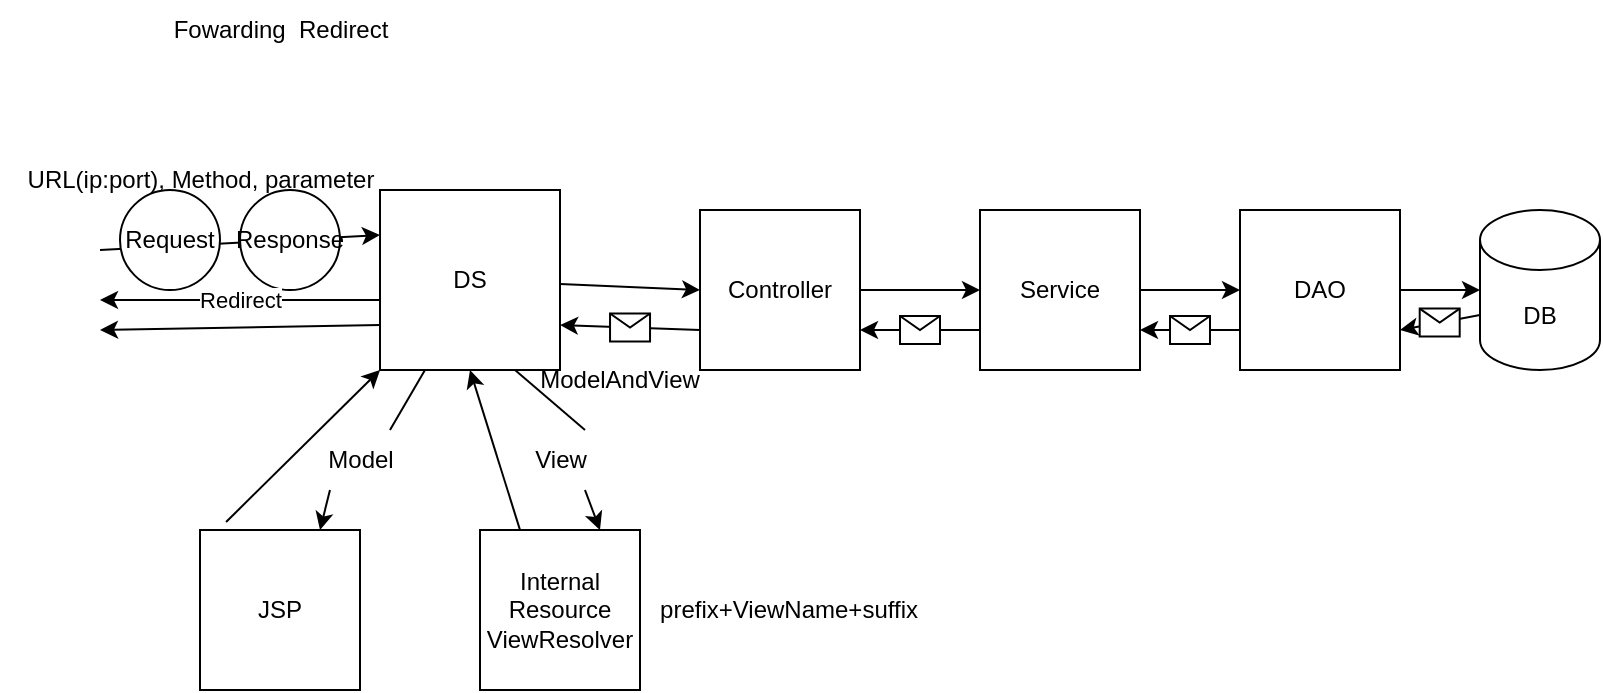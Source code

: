 <mxfile version="20.8.17" type="github">
  <diagram name="페이지-1" id="8VsX6u2GSIh2Y2j6Jof8">
    <mxGraphModel dx="1123" dy="663" grid="1" gridSize="10" guides="1" tooltips="1" connect="1" arrows="1" fold="1" page="1" pageScale="1" pageWidth="827" pageHeight="1169" math="0" shadow="0">
      <root>
        <mxCell id="0" />
        <mxCell id="1" parent="0" />
        <mxCell id="Co6OWSpJsQyxa1vnx8kF-1" value="DB" style="shape=cylinder3;whiteSpace=wrap;html=1;boundedLbl=1;backgroundOutline=1;size=15;" vertex="1" parent="1">
          <mxGeometry x="740" y="120" width="60" height="80" as="geometry" />
        </mxCell>
        <mxCell id="Co6OWSpJsQyxa1vnx8kF-2" value="DAO" style="whiteSpace=wrap;html=1;aspect=fixed;" vertex="1" parent="1">
          <mxGeometry x="620" y="120" width="80" height="80" as="geometry" />
        </mxCell>
        <mxCell id="Co6OWSpJsQyxa1vnx8kF-3" value="Service" style="whiteSpace=wrap;html=1;aspect=fixed;" vertex="1" parent="1">
          <mxGeometry x="490" y="120" width="80" height="80" as="geometry" />
        </mxCell>
        <mxCell id="Co6OWSpJsQyxa1vnx8kF-4" value="Controller" style="whiteSpace=wrap;html=1;aspect=fixed;" vertex="1" parent="1">
          <mxGeometry x="350" y="120" width="80" height="80" as="geometry" />
        </mxCell>
        <mxCell id="Co6OWSpJsQyxa1vnx8kF-5" value="JSP" style="whiteSpace=wrap;html=1;aspect=fixed;" vertex="1" parent="1">
          <mxGeometry x="100" y="280" width="80" height="80" as="geometry" />
        </mxCell>
        <mxCell id="Co6OWSpJsQyxa1vnx8kF-6" value="DS" style="whiteSpace=wrap;html=1;aspect=fixed;" vertex="1" parent="1">
          <mxGeometry x="190" y="110" width="90" height="90" as="geometry" />
        </mxCell>
        <mxCell id="Co6OWSpJsQyxa1vnx8kF-7" value="Internal&lt;br&gt;Resource&lt;br&gt;ViewResolver" style="whiteSpace=wrap;html=1;aspect=fixed;" vertex="1" parent="1">
          <mxGeometry x="240" y="280" width="80" height="80" as="geometry" />
        </mxCell>
        <mxCell id="Co6OWSpJsQyxa1vnx8kF-9" value="" style="endArrow=classic;html=1;rounded=0;" edge="1" parent="1" source="Co6OWSpJsQyxa1vnx8kF-6">
          <mxGeometry width="50" height="50" relative="1" as="geometry">
            <mxPoint x="360" y="210" as="sourcePoint" />
            <mxPoint x="350" y="160" as="targetPoint" />
          </mxGeometry>
        </mxCell>
        <mxCell id="Co6OWSpJsQyxa1vnx8kF-10" value="" style="endArrow=classic;html=1;rounded=0;" edge="1" parent="1" source="Co6OWSpJsQyxa1vnx8kF-4">
          <mxGeometry width="50" height="50" relative="1" as="geometry">
            <mxPoint x="470" y="210" as="sourcePoint" />
            <mxPoint x="490" y="160" as="targetPoint" />
          </mxGeometry>
        </mxCell>
        <mxCell id="Co6OWSpJsQyxa1vnx8kF-11" value="" style="endArrow=classic;html=1;rounded=0;" edge="1" parent="1" source="Co6OWSpJsQyxa1vnx8kF-3">
          <mxGeometry width="50" height="50" relative="1" as="geometry">
            <mxPoint x="610" y="210" as="sourcePoint" />
            <mxPoint x="620" y="160" as="targetPoint" />
          </mxGeometry>
        </mxCell>
        <mxCell id="Co6OWSpJsQyxa1vnx8kF-12" value="" style="endArrow=classic;html=1;rounded=0;exitX=1;exitY=0.5;exitDx=0;exitDy=0;entryX=0;entryY=0.5;entryDx=0;entryDy=0;entryPerimeter=0;" edge="1" parent="1" source="Co6OWSpJsQyxa1vnx8kF-2" target="Co6OWSpJsQyxa1vnx8kF-1">
          <mxGeometry width="50" height="50" relative="1" as="geometry">
            <mxPoint x="430" y="350" as="sourcePoint" />
            <mxPoint x="480" y="300" as="targetPoint" />
          </mxGeometry>
        </mxCell>
        <mxCell id="Co6OWSpJsQyxa1vnx8kF-13" value="" style="endArrow=classic;html=1;rounded=0;exitX=0;exitY=0;exitDx=0;exitDy=52.5;exitPerimeter=0;entryX=1;entryY=0.75;entryDx=0;entryDy=0;" edge="1" parent="1" source="Co6OWSpJsQyxa1vnx8kF-1" target="Co6OWSpJsQyxa1vnx8kF-2">
          <mxGeometry relative="1" as="geometry">
            <mxPoint x="410" y="330" as="sourcePoint" />
            <mxPoint x="510" y="330" as="targetPoint" />
          </mxGeometry>
        </mxCell>
        <mxCell id="Co6OWSpJsQyxa1vnx8kF-14" value="" style="shape=message;html=1;outlineConnect=0;" vertex="1" parent="Co6OWSpJsQyxa1vnx8kF-13">
          <mxGeometry width="20" height="14" relative="1" as="geometry">
            <mxPoint x="-10" y="-7" as="offset" />
          </mxGeometry>
        </mxCell>
        <mxCell id="Co6OWSpJsQyxa1vnx8kF-16" value="" style="endArrow=classic;html=1;rounded=0;exitX=0;exitY=0.75;exitDx=0;exitDy=0;entryX=1;entryY=0.75;entryDx=0;entryDy=0;" edge="1" parent="1" source="Co6OWSpJsQyxa1vnx8kF-2" target="Co6OWSpJsQyxa1vnx8kF-3">
          <mxGeometry relative="1" as="geometry">
            <mxPoint x="540" y="330" as="sourcePoint" />
            <mxPoint x="640" y="330" as="targetPoint" />
          </mxGeometry>
        </mxCell>
        <mxCell id="Co6OWSpJsQyxa1vnx8kF-17" value="" style="shape=message;html=1;outlineConnect=0;" vertex="1" parent="Co6OWSpJsQyxa1vnx8kF-16">
          <mxGeometry width="20" height="14" relative="1" as="geometry">
            <mxPoint x="-10" y="-7" as="offset" />
          </mxGeometry>
        </mxCell>
        <mxCell id="Co6OWSpJsQyxa1vnx8kF-18" value="" style="endArrow=classic;html=1;rounded=0;exitX=0;exitY=0.75;exitDx=0;exitDy=0;entryX=1;entryY=0.75;entryDx=0;entryDy=0;" edge="1" parent="1" source="Co6OWSpJsQyxa1vnx8kF-3" target="Co6OWSpJsQyxa1vnx8kF-4">
          <mxGeometry relative="1" as="geometry">
            <mxPoint x="410" y="330" as="sourcePoint" />
            <mxPoint x="510" y="330" as="targetPoint" />
          </mxGeometry>
        </mxCell>
        <mxCell id="Co6OWSpJsQyxa1vnx8kF-19" value="" style="shape=message;html=1;outlineConnect=0;" vertex="1" parent="Co6OWSpJsQyxa1vnx8kF-18">
          <mxGeometry width="20" height="14" relative="1" as="geometry">
            <mxPoint x="-10" y="-7" as="offset" />
          </mxGeometry>
        </mxCell>
        <mxCell id="Co6OWSpJsQyxa1vnx8kF-20" value="" style="endArrow=classic;html=1;rounded=0;exitX=0;exitY=0.75;exitDx=0;exitDy=0;entryX=1;entryY=0.75;entryDx=0;entryDy=0;" edge="1" parent="1" source="Co6OWSpJsQyxa1vnx8kF-4" target="Co6OWSpJsQyxa1vnx8kF-6">
          <mxGeometry relative="1" as="geometry">
            <mxPoint x="410" y="330" as="sourcePoint" />
            <mxPoint x="510" y="330" as="targetPoint" />
          </mxGeometry>
        </mxCell>
        <mxCell id="Co6OWSpJsQyxa1vnx8kF-21" value="" style="shape=message;html=1;outlineConnect=0;" vertex="1" parent="Co6OWSpJsQyxa1vnx8kF-20">
          <mxGeometry width="20" height="14" relative="1" as="geometry">
            <mxPoint x="-10" y="-7" as="offset" />
          </mxGeometry>
        </mxCell>
        <mxCell id="Co6OWSpJsQyxa1vnx8kF-22" value="ModelAndView" style="text;html=1;strokeColor=none;fillColor=none;align=center;verticalAlign=middle;whiteSpace=wrap;rounded=0;" vertex="1" parent="1">
          <mxGeometry x="280" y="190" width="60" height="30" as="geometry" />
        </mxCell>
        <mxCell id="Co6OWSpJsQyxa1vnx8kF-23" value="" style="endArrow=classic;html=1;rounded=0;exitX=0.75;exitY=1;exitDx=0;exitDy=0;entryX=0.75;entryY=0;entryDx=0;entryDy=0;startArrow=none;" edge="1" parent="1" source="Co6OWSpJsQyxa1vnx8kF-24" target="Co6OWSpJsQyxa1vnx8kF-7">
          <mxGeometry width="50" height="50" relative="1" as="geometry">
            <mxPoint x="430" y="150" as="sourcePoint" />
            <mxPoint x="480" y="100" as="targetPoint" />
          </mxGeometry>
        </mxCell>
        <mxCell id="Co6OWSpJsQyxa1vnx8kF-25" value="prefix+ViewName+suffix" style="text;html=1;align=center;verticalAlign=middle;resizable=0;points=[];autosize=1;strokeColor=none;fillColor=none;" vertex="1" parent="1">
          <mxGeometry x="319" y="305" width="150" height="30" as="geometry" />
        </mxCell>
        <mxCell id="Co6OWSpJsQyxa1vnx8kF-26" value="" style="endArrow=classic;html=1;rounded=0;exitX=0.25;exitY=0;exitDx=0;exitDy=0;entryX=0.5;entryY=1;entryDx=0;entryDy=0;" edge="1" parent="1" source="Co6OWSpJsQyxa1vnx8kF-7" target="Co6OWSpJsQyxa1vnx8kF-6">
          <mxGeometry width="50" height="50" relative="1" as="geometry">
            <mxPoint x="430" y="150" as="sourcePoint" />
            <mxPoint x="480" y="100" as="targetPoint" />
          </mxGeometry>
        </mxCell>
        <mxCell id="Co6OWSpJsQyxa1vnx8kF-27" value="" style="endArrow=classic;html=1;rounded=0;exitX=0.25;exitY=1;exitDx=0;exitDy=0;entryX=0.75;entryY=0;entryDx=0;entryDy=0;startArrow=none;" edge="1" parent="1" source="Co6OWSpJsQyxa1vnx8kF-28" target="Co6OWSpJsQyxa1vnx8kF-5">
          <mxGeometry width="50" height="50" relative="1" as="geometry">
            <mxPoint x="70" y="250" as="sourcePoint" />
            <mxPoint x="120" y="200" as="targetPoint" />
          </mxGeometry>
        </mxCell>
        <mxCell id="Co6OWSpJsQyxa1vnx8kF-29" value="" style="endArrow=classic;html=1;rounded=0;exitX=0.163;exitY=-0.05;exitDx=0;exitDy=0;exitPerimeter=0;entryX=0;entryY=1;entryDx=0;entryDy=0;" edge="1" parent="1" source="Co6OWSpJsQyxa1vnx8kF-5" target="Co6OWSpJsQyxa1vnx8kF-6">
          <mxGeometry width="50" height="50" relative="1" as="geometry">
            <mxPoint x="430" y="150" as="sourcePoint" />
            <mxPoint x="480" y="100" as="targetPoint" />
          </mxGeometry>
        </mxCell>
        <mxCell id="Co6OWSpJsQyxa1vnx8kF-30" value="" style="endArrow=none;html=1;rounded=0;exitX=0.25;exitY=1;exitDx=0;exitDy=0;entryX=0.75;entryY=0;entryDx=0;entryDy=0;" edge="1" parent="1" source="Co6OWSpJsQyxa1vnx8kF-6" target="Co6OWSpJsQyxa1vnx8kF-28">
          <mxGeometry width="50" height="50" relative="1" as="geometry">
            <mxPoint x="200" y="200" as="sourcePoint" />
            <mxPoint x="160" y="280" as="targetPoint" />
          </mxGeometry>
        </mxCell>
        <mxCell id="Co6OWSpJsQyxa1vnx8kF-28" value="Model" style="text;html=1;align=center;verticalAlign=middle;resizable=0;points=[];autosize=1;strokeColor=none;fillColor=none;" vertex="1" parent="1">
          <mxGeometry x="150" y="230" width="60" height="30" as="geometry" />
        </mxCell>
        <mxCell id="Co6OWSpJsQyxa1vnx8kF-31" value="" style="endArrow=none;html=1;rounded=0;exitX=0.75;exitY=1;exitDx=0;exitDy=0;entryX=0.75;entryY=0;entryDx=0;entryDy=0;" edge="1" parent="1" source="Co6OWSpJsQyxa1vnx8kF-6" target="Co6OWSpJsQyxa1vnx8kF-24">
          <mxGeometry width="50" height="50" relative="1" as="geometry">
            <mxPoint x="240" y="200" as="sourcePoint" />
            <mxPoint x="300" y="280" as="targetPoint" />
          </mxGeometry>
        </mxCell>
        <mxCell id="Co6OWSpJsQyxa1vnx8kF-24" value="View" style="text;html=1;align=center;verticalAlign=middle;resizable=0;points=[];autosize=1;strokeColor=none;fillColor=none;" vertex="1" parent="1">
          <mxGeometry x="255" y="230" width="50" height="30" as="geometry" />
        </mxCell>
        <mxCell id="Co6OWSpJsQyxa1vnx8kF-33" value="" style="endArrow=classic;html=1;rounded=0;exitX=0;exitY=0.75;exitDx=0;exitDy=0;" edge="1" parent="1" source="Co6OWSpJsQyxa1vnx8kF-6">
          <mxGeometry width="50" height="50" relative="1" as="geometry">
            <mxPoint x="50" y="220" as="sourcePoint" />
            <mxPoint x="50" y="180" as="targetPoint" />
          </mxGeometry>
        </mxCell>
        <mxCell id="Co6OWSpJsQyxa1vnx8kF-35" value="" style="endArrow=classic;html=1;rounded=0;entryX=0;entryY=0.25;entryDx=0;entryDy=0;" edge="1" parent="1" target="Co6OWSpJsQyxa1vnx8kF-6">
          <mxGeometry width="50" height="50" relative="1" as="geometry">
            <mxPoint x="50" y="140" as="sourcePoint" />
            <mxPoint x="90" y="90" as="targetPoint" />
          </mxGeometry>
        </mxCell>
        <mxCell id="Co6OWSpJsQyxa1vnx8kF-36" value="URL(ip:port), Method, parameter" style="text;html=1;align=center;verticalAlign=middle;resizable=0;points=[];autosize=1;strokeColor=none;fillColor=none;" vertex="1" parent="1">
          <mxGeometry y="90" width="200" height="30" as="geometry" />
        </mxCell>
        <mxCell id="Co6OWSpJsQyxa1vnx8kF-37" value="Request" style="ellipse;whiteSpace=wrap;html=1;aspect=fixed;" vertex="1" parent="1">
          <mxGeometry x="60" y="110" width="50" height="50" as="geometry" />
        </mxCell>
        <mxCell id="Co6OWSpJsQyxa1vnx8kF-38" value="Response" style="ellipse;whiteSpace=wrap;html=1;aspect=fixed;" vertex="1" parent="1">
          <mxGeometry x="120" y="110" width="50" height="50" as="geometry" />
        </mxCell>
        <mxCell id="Co6OWSpJsQyxa1vnx8kF-39" value="Fowarding&amp;nbsp; Redirect" style="text;html=1;align=center;verticalAlign=middle;resizable=0;points=[];autosize=1;strokeColor=none;fillColor=none;" vertex="1" parent="1">
          <mxGeometry x="75" y="15" width="130" height="30" as="geometry" />
        </mxCell>
        <mxCell id="Co6OWSpJsQyxa1vnx8kF-40" value="Redirect" style="endArrow=classic;html=1;rounded=0;exitX=0;exitY=0.611;exitDx=0;exitDy=0;exitPerimeter=0;" edge="1" parent="1" source="Co6OWSpJsQyxa1vnx8kF-6">
          <mxGeometry relative="1" as="geometry">
            <mxPoint x="380" y="120" as="sourcePoint" />
            <mxPoint x="50" y="165" as="targetPoint" />
            <mxPoint as="offset" />
          </mxGeometry>
        </mxCell>
      </root>
    </mxGraphModel>
  </diagram>
</mxfile>
